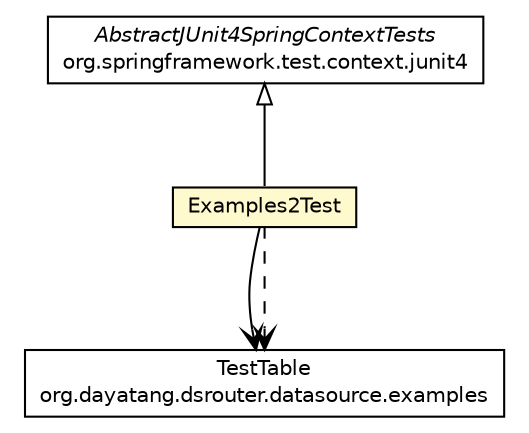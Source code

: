#!/usr/local/bin/dot
#
# Class diagram 
# Generated by UMLGraph version R5_6_6-8-g8d7759 (http://www.umlgraph.org/)
#

digraph G {
	edge [fontname="Helvetica",fontsize=10,labelfontname="Helvetica",labelfontsize=10];
	node [fontname="Helvetica",fontsize=10,shape=plaintext];
	nodesep=0.25;
	ranksep=0.5;
	// org.dayatang.dsrouter.datasource.examples.TestTable
	c140 [label=<<table title="org.dayatang.dsrouter.datasource.examples.TestTable" border="0" cellborder="1" cellspacing="0" cellpadding="2" port="p" href="../TestTable.html">
		<tr><td><table border="0" cellspacing="0" cellpadding="1">
<tr><td align="center" balign="center"> TestTable </td></tr>
<tr><td align="center" balign="center"> org.dayatang.dsrouter.datasource.examples </td></tr>
		</table></td></tr>
		</table>>, URL="../TestTable.html", fontname="Helvetica", fontcolor="black", fontsize=10.0];
	// org.dayatang.dsrouter.datasource.examples.test.Examples2Test
	c146 [label=<<table title="org.dayatang.dsrouter.datasource.examples.test.Examples2Test" border="0" cellborder="1" cellspacing="0" cellpadding="2" port="p" bgcolor="lemonChiffon" href="./Examples2Test.html">
		<tr><td><table border="0" cellspacing="0" cellpadding="1">
<tr><td align="center" balign="center"> Examples2Test </td></tr>
		</table></td></tr>
		</table>>, URL="./Examples2Test.html", fontname="Helvetica", fontcolor="black", fontsize=10.0];
	//org.dayatang.dsrouter.datasource.examples.test.Examples2Test extends org.springframework.test.context.junit4.AbstractJUnit4SpringContextTests
	c153:p -> c146:p [dir=back,arrowtail=empty];
	// org.dayatang.dsrouter.datasource.examples.test.Examples2Test NAVASSOC org.dayatang.dsrouter.datasource.examples.TestTable
	c146:p -> c140:p [taillabel="", label=" "headlabel="", fontname="Helvetica", fontcolor="black", fontsize=10.0, color="black", arrowhead=open];
	// org.dayatang.dsrouter.datasource.examples.test.Examples2Test DEPEND org.dayatang.dsrouter.datasource.examples.TestTable
	c146:p -> c140:p [taillabel="", label=" "headlabel="", fontname="Helvetica", fontcolor="black", fontsize=10.0, color="black", arrowhead=open, style=dashed];
	// org.springframework.test.context.junit4.AbstractJUnit4SpringContextTests
	c153 [label=<<table title="org.springframework.test.context.junit4.AbstractJUnit4SpringContextTests" border="0" cellborder="1" cellspacing="0" cellpadding="2" port="p" href="http://java.sun.com/j2se/1.4.2/docs/api/org/springframework/test/context/junit4/AbstractJUnit4SpringContextTests.html">
		<tr><td><table border="0" cellspacing="0" cellpadding="1">
<tr><td align="center" balign="center"><font face="Helvetica-Oblique"> AbstractJUnit4SpringContextTests </font></td></tr>
<tr><td align="center" balign="center"> org.springframework.test.context.junit4 </td></tr>
		</table></td></tr>
		</table>>, URL="http://java.sun.com/j2se/1.4.2/docs/api/org/springframework/test/context/junit4/AbstractJUnit4SpringContextTests.html", fontname="Helvetica", fontcolor="black", fontsize=10.0];
}

